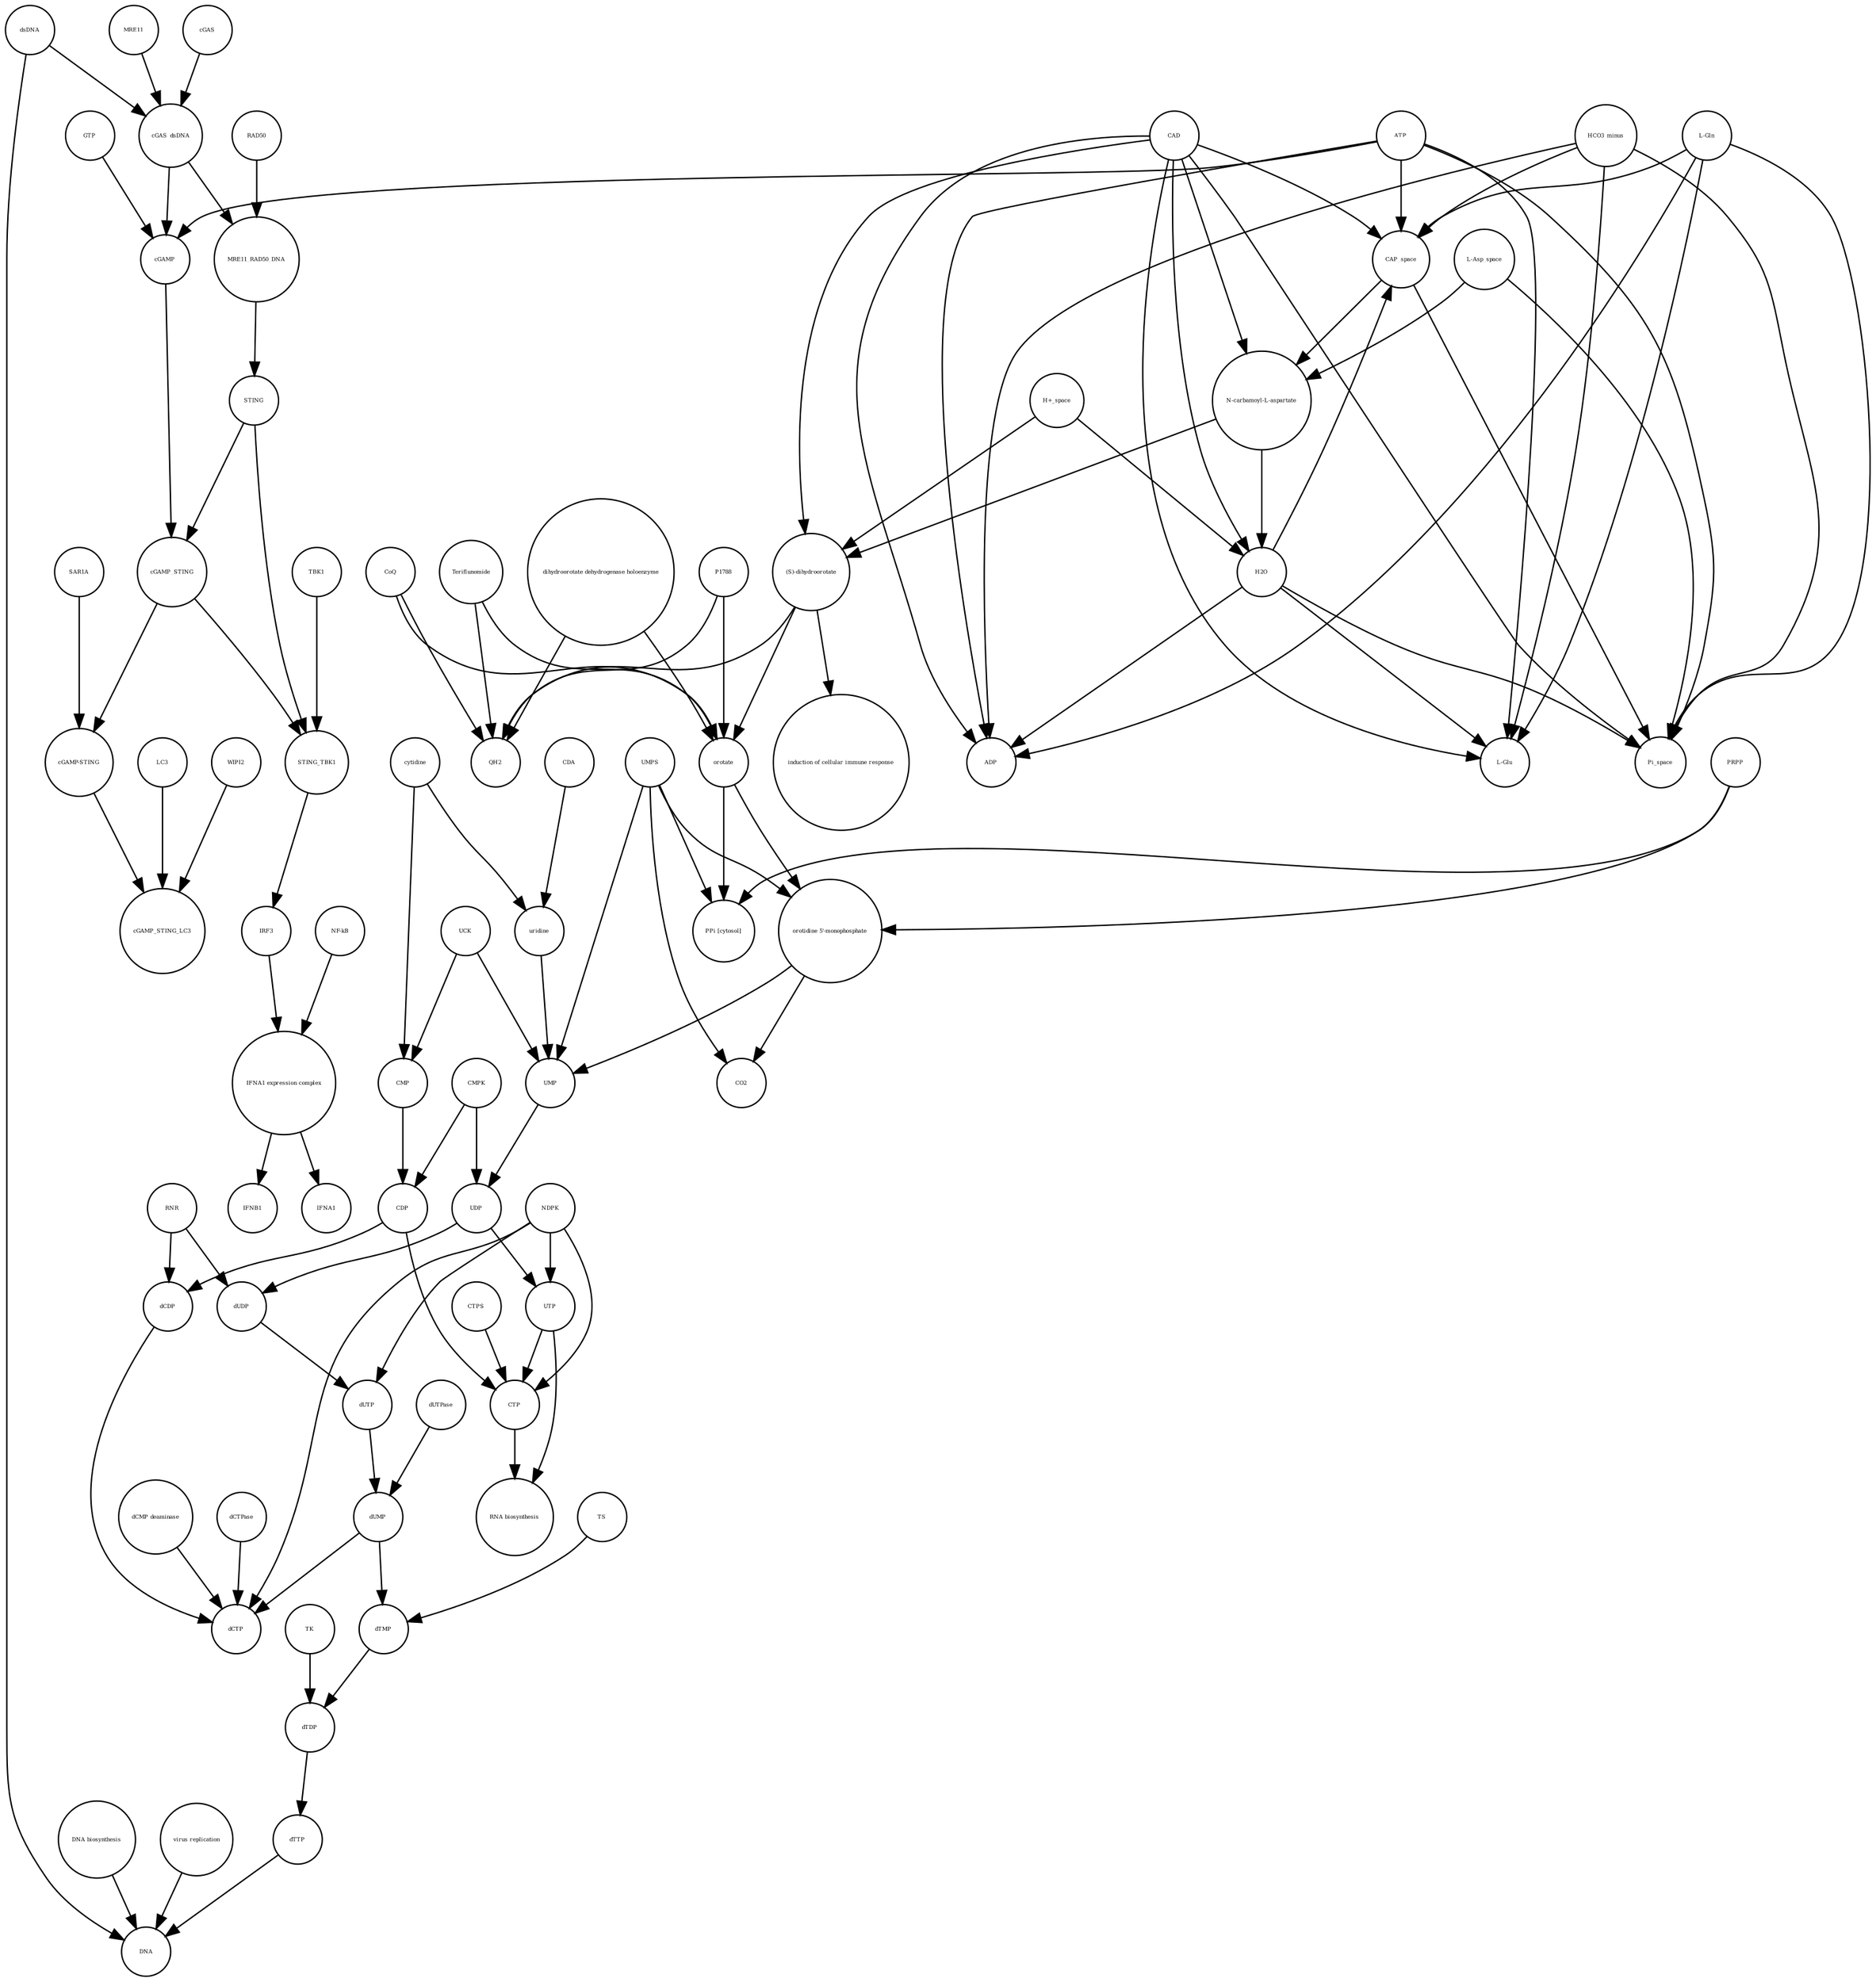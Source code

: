 strict digraph  {
UTP [annotation="", bipartite=0, cls="simple chemical", fontsize=4, label=UTP, shape=circle];
"RNA biosynthesis" [annotation="urn_miriam_obo.go_GO%3A0032774", bipartite=0, cls=phenotype, fontsize=4, label="RNA biosynthesis", shape=circle];
CTP [annotation="", bipartite=0, cls="simple chemical", fontsize=4, label=CTP, shape=circle];
"(S)-dihydroorotate" [annotation="", bipartite=0, cls="simple chemical", fontsize=4, label="(S)-dihydroorotate", shape=circle];
"induction of cellular immune response" [annotation="", bipartite=0, cls=phenotype, fontsize=4, label="induction of cellular immune response", shape=circle];
IFNB1 [annotation="", bipartite=0, cls="nucleic acid feature", fontsize=4, label=IFNB1, shape=circle];
"L-Asp_space" [annotation="", bipartite=0, cls="simple chemical", fontsize=4, label="L-Asp_space", shape=circle];
CoQ [annotation="", bipartite=0, cls="simple chemical", fontsize=4, label=CoQ, shape=circle];
uridine [annotation="", bipartite=0, cls="simple chemical", fontsize=4, label=uridine, shape=circle];
TBK1 [annotation="", bipartite=0, cls=macromolecule, fontsize=4, label=TBK1, shape=circle];
dTMP [annotation="", bipartite=0, cls="simple chemical", fontsize=4, label=dTMP, shape=circle];
"DNA biosynthesis" [annotation="urn_miriam_obo.go_GO%3A0071897", bipartite=0, cls=phenotype, fontsize=4, label="DNA biosynthesis", shape=circle];
STING [annotation="", bipartite=0, cls="macromolecule multimer", fontsize=4, label=STING, shape=circle];
cytidine [annotation="", bipartite=0, cls="simple chemical", fontsize=4, label=cytidine, shape=circle];
CAD [annotation="", bipartite=0, cls=macromolecule, fontsize=4, label=CAD, shape=circle];
"dCMP deaminase" [annotation="", bipartite=0, cls=macromolecule, fontsize=4, label="dCMP deaminase", shape=circle];
"cGAMP-STING" [annotation="", bipartite=0, cls=complex, fontsize=4, label="cGAMP-STING", shape=circle];
RAD50 [annotation="", bipartite=0, cls="macromolecule multimer", fontsize=4, label=RAD50, shape=circle];
dCDP [annotation="", bipartite=0, cls="simple chemical", fontsize=4, label=dCDP, shape=circle];
"virus replication" [annotation="", bipartite=0, cls=phenotype, fontsize=4, label="virus replication", shape=circle];
"L-Glu" [annotation="", bipartite=0, cls="simple chemical", fontsize=4, label="L-Glu", shape=circle];
UDP [annotation="", bipartite=0, cls="simple chemical", fontsize=4, label=UDP, shape=circle];
"L-Gln" [annotation="", bipartite=0, cls="simple chemical", fontsize=4, label="L-Gln", shape=circle];
UMPS [annotation="", bipartite=0, cls="macromolecule multimer", fontsize=4, label=UMPS, shape=circle];
CMPK [annotation="", bipartite=0, cls=macromolecule, fontsize=4, label=CMPK, shape=circle];
PRPP [annotation="", bipartite=0, cls="simple chemical", fontsize=4, label=PRPP, shape=circle];
CO2 [annotation="", bipartite=0, cls="simple chemical", fontsize=4, label=CO2, shape=circle];
dUTPase [annotation="", bipartite=0, cls=macromolecule, fontsize=4, label=dUTPase, shape=circle];
"N-carbamoyl-L-aspartate" [annotation="", bipartite=0, cls="simple chemical", fontsize=4, label="N-carbamoyl-L-aspartate", shape=circle];
"NF-kB" [annotation="", bipartite=0, cls=complex, fontsize=4, label="NF-kB", shape=circle];
cGAMP_STING [annotation="", bipartite=0, cls=complex, fontsize=4, label=cGAMP_STING, shape=circle];
NDPK [annotation="", bipartite=0, cls=macromolecule, fontsize=4, label=NDPK, shape=circle];
"IFNA1 expression complex" [annotation="", bipartite=0, cls=complex, fontsize=4, label="IFNA1 expression complex", shape=circle];
DNA [annotation="", bipartite=0, cls="nucleic acid feature", fontsize=4, label=DNA, shape=circle];
ATP [annotation="", bipartite=0, cls="simple chemical", fontsize=4, label=ATP, shape=circle];
Teriflunomide [annotation="", bipartite=0, cls="simple chemical", fontsize=4, label=Teriflunomide, shape=circle];
RNR [annotation="", bipartite=0, cls=macromolecule, fontsize=4, label=RNR, shape=circle];
TS [annotation="", bipartite=0, cls=macromolecule, fontsize=4, label=TS, shape=circle];
dsDNA [annotation="", bipartite=0, cls="simple chemical", fontsize=4, label=dsDNA, shape=circle];
SAR1A [annotation="", bipartite=0, cls=macromolecule, fontsize=4, label=SAR1A, shape=circle];
P1788 [annotation="", bipartite=0, cls="simple chemical", fontsize=4, label=P1788, shape=circle];
LC3 [annotation="", bipartite=0, cls=macromolecule, fontsize=4, label=LC3, shape=circle];
orotate [annotation="", bipartite=0, cls="simple chemical", fontsize=4, label=orotate, shape=circle];
UMP [annotation="", bipartite=0, cls="simple chemical", fontsize=4, label=UMP, shape=circle];
STING_TBK1 [annotation="", bipartite=0, cls=complex, fontsize=4, label=STING_TBK1, shape=circle];
IFNA1 [annotation="", bipartite=0, cls="nucleic acid feature", fontsize=4, label=IFNA1, shape=circle];
"H+_space" [annotation="", bipartite=0, cls="simple chemical", fontsize=4, label="H+_space", shape=circle];
CMP [annotation="", bipartite=0, cls="simple chemical", fontsize=4, label=CMP, shape=circle];
dTTP [annotation="", bipartite=0, cls="simple chemical", fontsize=4, label=dTTP, shape=circle];
ADP [annotation="", bipartite=0, cls="simple chemical", fontsize=4, label=ADP, shape=circle];
dTDP [annotation="", bipartite=0, cls="simple chemical", fontsize=4, label=dTDP, shape=circle];
CTPS [annotation="", bipartite=0, cls=macromolecule, fontsize=4, label=CTPS, shape=circle];
dUMP [annotation="", bipartite=0, cls="simple chemical", fontsize=4, label=dUMP, shape=circle];
cGAS_dsDNA [annotation="", bipartite=0, cls=complex, fontsize=4, label=cGAS_dsDNA, shape=circle];
cGAMP [annotation="", bipartite=0, cls="simple chemical", fontsize=4, label=cGAMP, shape=circle];
cGAMP_STING_LC3 [annotation="", bipartite=0, cls=complex, fontsize=4, label=cGAMP_STING_LC3, shape=circle];
GTP [annotation="", bipartite=0, cls="simple chemical", fontsize=4, label=GTP, shape=circle];
MRE11 [annotation="", bipartite=0, cls="macromolecule multimer", fontsize=4, label=MRE11, shape=circle];
IRF3 [annotation="", bipartite=0, cls="macromolecule multimer", fontsize=4, label=IRF3, shape=circle];
CDA [annotation="", bipartite=0, cls=macromolecule, fontsize=4, label=CDA, shape=circle];
UCK [annotation="", bipartite=0, cls=macromolecule, fontsize=4, label=UCK, shape=circle];
WIPI2 [annotation="", bipartite=0, cls=macromolecule, fontsize=4, label=WIPI2, shape=circle];
"PPi [cytosol]" [annotation="", bipartite=0, cls="simple chemical", fontsize=4, label="PPi [cytosol]", shape=circle];
dCTPase [annotation="", bipartite=0, cls=macromolecule, fontsize=4, label=dCTPase, shape=circle];
dUDP [annotation="", bipartite=0, cls="simple chemical", fontsize=4, label=dUDP, shape=circle];
CDP [annotation="", bipartite=0, cls="simple chemical", fontsize=4, label=CDP, shape=circle];
CAP_space [annotation="", bipartite=0, cls="simple chemical", fontsize=4, label=CAP_space, shape=circle];
dCTP [annotation="", bipartite=0, cls="simple chemical", fontsize=4, label=dCTP, shape=circle];
Pi_space [annotation="", bipartite=0, cls="simple chemical", fontsize=4, label=Pi_space, shape=circle];
TK [annotation="", bipartite=0, cls=macromolecule, fontsize=4, label=TK, shape=circle];
HCO3_minus [annotation="", bipartite=0, cls="simple chemical", fontsize=4, label=HCO3_minus, shape=circle];
MRE11_RAD50_DNA [annotation="", bipartite=0, cls=complex, fontsize=4, label=MRE11_RAD50_DNA, shape=circle];
cGAS [annotation="", bipartite=0, cls=macromolecule, fontsize=4, label=cGAS, shape=circle];
"dihydroorotate dehydrogenase holoenzyme" [annotation="", bipartite=0, cls="simple chemical", fontsize=4, label="dihydroorotate dehydrogenase holoenzyme", shape=circle];
"orotidine 5'-monophosphate" [annotation="", bipartite=0, cls="simple chemical", fontsize=4, label="orotidine 5'-monophosphate", shape=circle];
H2O [annotation="", bipartite=0, cls="simple chemical", fontsize=4, label=H2O, shape=circle];
dUTP [annotation="", bipartite=0, cls="simple chemical", fontsize=4, label=dUTP, shape=circle];
QH2 [annotation="", bipartite=0, cls="simple chemical", fontsize=4, label=QH2, shape=circle];
UTP -> "RNA biosynthesis"  [annotation="", interaction_type="necessary stimulation"];
UTP -> CTP  [annotation="", interaction_type=production];
CTP -> "RNA biosynthesis"  [annotation="", interaction_type="necessary stimulation"];
"(S)-dihydroorotate" -> "induction of cellular immune response"  [annotation="", interaction_type="necessary stimulation"];
"(S)-dihydroorotate" -> orotate  [annotation="", interaction_type=production];
"(S)-dihydroorotate" -> QH2  [annotation="", interaction_type=production];
"L-Asp_space" -> Pi_space  [annotation="", interaction_type=production];
"L-Asp_space" -> "N-carbamoyl-L-aspartate"  [annotation="", interaction_type=production];
CoQ -> orotate  [annotation="", interaction_type=production];
CoQ -> QH2  [annotation="", interaction_type=production];
uridine -> UMP  [annotation="", interaction_type=production];
TBK1 -> STING_TBK1  [annotation="", interaction_type=production];
dTMP -> dTDP  [annotation="", interaction_type=production];
"DNA biosynthesis" -> DNA  [annotation="", interaction_type=catalysis];
STING -> cGAMP_STING  [annotation="", interaction_type=production];
STING -> STING_TBK1  [annotation="", interaction_type=production];
cytidine -> CMP  [annotation="", interaction_type=production];
cytidine -> uridine  [annotation="", interaction_type=production];
CAD -> CAP_space  [annotation=urn_miriam_reactome_REACT_1698, interaction_type=catalysis];
CAD -> Pi_space  [annotation=urn_miriam_reactome_REACT_1698, interaction_type=catalysis];
CAD -> ADP  [annotation=urn_miriam_reactome_REACT_1698, interaction_type=catalysis];
CAD -> "L-Glu"  [annotation=urn_miriam_reactome_REACT_1698, interaction_type=catalysis];
CAD -> "(S)-dihydroorotate"  [annotation=urn_miriam_reactome_REACT_1698, interaction_type=catalysis];
CAD -> H2O  [annotation=urn_miriam_reactome_REACT_1698, interaction_type=catalysis];
CAD -> "N-carbamoyl-L-aspartate"  [annotation=urn_miriam_reactome_REACT_1698, interaction_type=catalysis];
"dCMP deaminase" -> dCTP  [annotation="", interaction_type=catalysis];
"cGAMP-STING" -> cGAMP_STING_LC3  [annotation="", interaction_type=production];
RAD50 -> MRE11_RAD50_DNA  [annotation="", interaction_type=production];
dCDP -> dCTP  [annotation="", interaction_type=production];
"virus replication" -> DNA  [annotation="", interaction_type=inhibition];
UDP -> UTP  [annotation="", interaction_type=production];
UDP -> dUDP  [annotation="", interaction_type=production];
"L-Gln" -> Pi_space  [annotation="", interaction_type=production];
"L-Gln" -> "L-Glu"  [annotation="", interaction_type=production];
"L-Gln" -> CAP_space  [annotation="", interaction_type=production];
"L-Gln" -> ADP  [annotation="", interaction_type=production];
UMPS -> "orotidine 5'-monophosphate"  [annotation=urn_miriam_reactome_REACT_1698, interaction_type=catalysis];
UMPS -> "PPi [cytosol]"  [annotation=urn_miriam_reactome_REACT_1698, interaction_type=catalysis];
UMPS -> CO2  [annotation=urn_miriam_reactome_REACT_1698, interaction_type=catalysis];
UMPS -> UMP  [annotation=urn_miriam_reactome_REACT_1698, interaction_type=catalysis];
CMPK -> CDP  [annotation="", interaction_type=catalysis];
CMPK -> UDP  [annotation="", interaction_type=catalysis];
PRPP -> "orotidine 5'-monophosphate"  [annotation="", interaction_type=production];
PRPP -> "PPi [cytosol]"  [annotation="", interaction_type=production];
dUTPase -> dUMP  [annotation="", interaction_type=catalysis];
"N-carbamoyl-L-aspartate" -> H2O  [annotation="", interaction_type=production];
"N-carbamoyl-L-aspartate" -> "(S)-dihydroorotate"  [annotation="", interaction_type=production];
"NF-kB" -> "IFNA1 expression complex"  [annotation="", interaction_type=production];
cGAMP_STING -> "cGAMP-STING"  [annotation="", interaction_type=production];
cGAMP_STING -> STING_TBK1  [annotation="", interaction_type=production];
NDPK -> dUTP  [annotation="", interaction_type=catalysis];
NDPK -> dCTP  [annotation="", interaction_type=catalysis];
NDPK -> CTP  [annotation="", interaction_type=catalysis];
NDPK -> UTP  [annotation="", interaction_type=catalysis];
"IFNA1 expression complex" -> IFNA1  [annotation="", interaction_type=stimulation];
"IFNA1 expression complex" -> IFNB1  [annotation="", interaction_type=stimulation];
ATP -> ADP  [annotation="", interaction_type=production];
ATP -> CAP_space  [annotation="", interaction_type=production];
ATP -> Pi_space  [annotation="", interaction_type=production];
ATP -> "L-Glu"  [annotation="", interaction_type=production];
ATP -> cGAMP  [annotation="", interaction_type=production];
Teriflunomide -> orotate  [annotation=urn_miriam_reactome_REACT_1698, interaction_type=inhibition];
Teriflunomide -> QH2  [annotation=urn_miriam_reactome_REACT_1698, interaction_type=inhibition];
RNR -> dCDP  [annotation="", interaction_type=catalysis];
RNR -> dUDP  [annotation="", interaction_type=catalysis];
TS -> dTMP  [annotation="", interaction_type=catalysis];
dsDNA -> cGAS_dsDNA  [annotation="", interaction_type=production];
dsDNA -> DNA  [annotation="", interaction_type=production];
SAR1A -> "cGAMP-STING"  [annotation="", interaction_type=catalysis];
P1788 -> orotate  [annotation=urn_miriam_reactome_REACT_1698, interaction_type=inhibition];
P1788 -> QH2  [annotation=urn_miriam_reactome_REACT_1698, interaction_type=inhibition];
LC3 -> cGAMP_STING_LC3  [annotation="", interaction_type=production];
orotate -> "orotidine 5'-monophosphate"  [annotation="", interaction_type=production];
orotate -> "PPi [cytosol]"  [annotation="", interaction_type=production];
UMP -> UDP  [annotation="", interaction_type=production];
STING_TBK1 -> IRF3  [annotation="", interaction_type=catalysis];
"H+_space" -> H2O  [annotation="", interaction_type=production];
"H+_space" -> "(S)-dihydroorotate"  [annotation="", interaction_type=production];
CMP -> CDP  [annotation="", interaction_type=production];
dTTP -> DNA  [annotation="", interaction_type=production];
dTDP -> dTTP  [annotation="", interaction_type=production];
CTPS -> CTP  [annotation="", interaction_type=catalysis];
dUMP -> dCTP  [annotation="", interaction_type=production];
dUMP -> dTMP  [annotation="", interaction_type=production];
cGAS_dsDNA -> cGAMP  [annotation="", interaction_type=catalysis];
cGAS_dsDNA -> MRE11_RAD50_DNA  [annotation="", interaction_type=production];
cGAMP -> cGAMP_STING  [annotation="", interaction_type=production];
GTP -> cGAMP  [annotation="", interaction_type=production];
MRE11 -> cGAS_dsDNA  [annotation="", interaction_type=production];
IRF3 -> "IFNA1 expression complex"  [annotation="", interaction_type=production];
CDA -> uridine  [annotation="", interaction_type=catalysis];
UCK -> CMP  [annotation="", interaction_type=catalysis];
UCK -> UMP  [annotation="", interaction_type=catalysis];
WIPI2 -> cGAMP_STING_LC3  [annotation="", interaction_type=catalysis];
dCTPase -> dCTP  [annotation="", interaction_type=catalysis];
dUDP -> dUTP  [annotation="", interaction_type=production];
CDP -> CTP  [annotation="", interaction_type=production];
CDP -> dCDP  [annotation="", interaction_type=production];
CAP_space -> Pi_space  [annotation="", interaction_type=production];
CAP_space -> "N-carbamoyl-L-aspartate"  [annotation="", interaction_type=production];
TK -> dTDP  [annotation="", interaction_type=catalysis];
HCO3_minus -> Pi_space  [annotation="", interaction_type=production];
HCO3_minus -> "L-Glu"  [annotation="", interaction_type=production];
HCO3_minus -> CAP_space  [annotation="", interaction_type=production];
HCO3_minus -> ADP  [annotation="", interaction_type=production];
MRE11_RAD50_DNA -> STING  [annotation="", interaction_type=catalysis];
cGAS -> cGAS_dsDNA  [annotation="", interaction_type=production];
"dihydroorotate dehydrogenase holoenzyme" -> orotate  [annotation=urn_miriam_reactome_REACT_1698, interaction_type=catalysis];
"dihydroorotate dehydrogenase holoenzyme" -> QH2  [annotation=urn_miriam_reactome_REACT_1698, interaction_type=catalysis];
"orotidine 5'-monophosphate" -> UMP  [annotation="", interaction_type=production];
"orotidine 5'-monophosphate" -> CO2  [annotation="", interaction_type=production];
H2O -> Pi_space  [annotation="", interaction_type=production];
H2O -> "L-Glu"  [annotation="", interaction_type=production];
H2O -> CAP_space  [annotation="", interaction_type=production];
H2O -> ADP  [annotation="", interaction_type=production];
dUTP -> dUMP  [annotation="", interaction_type=production];
}
